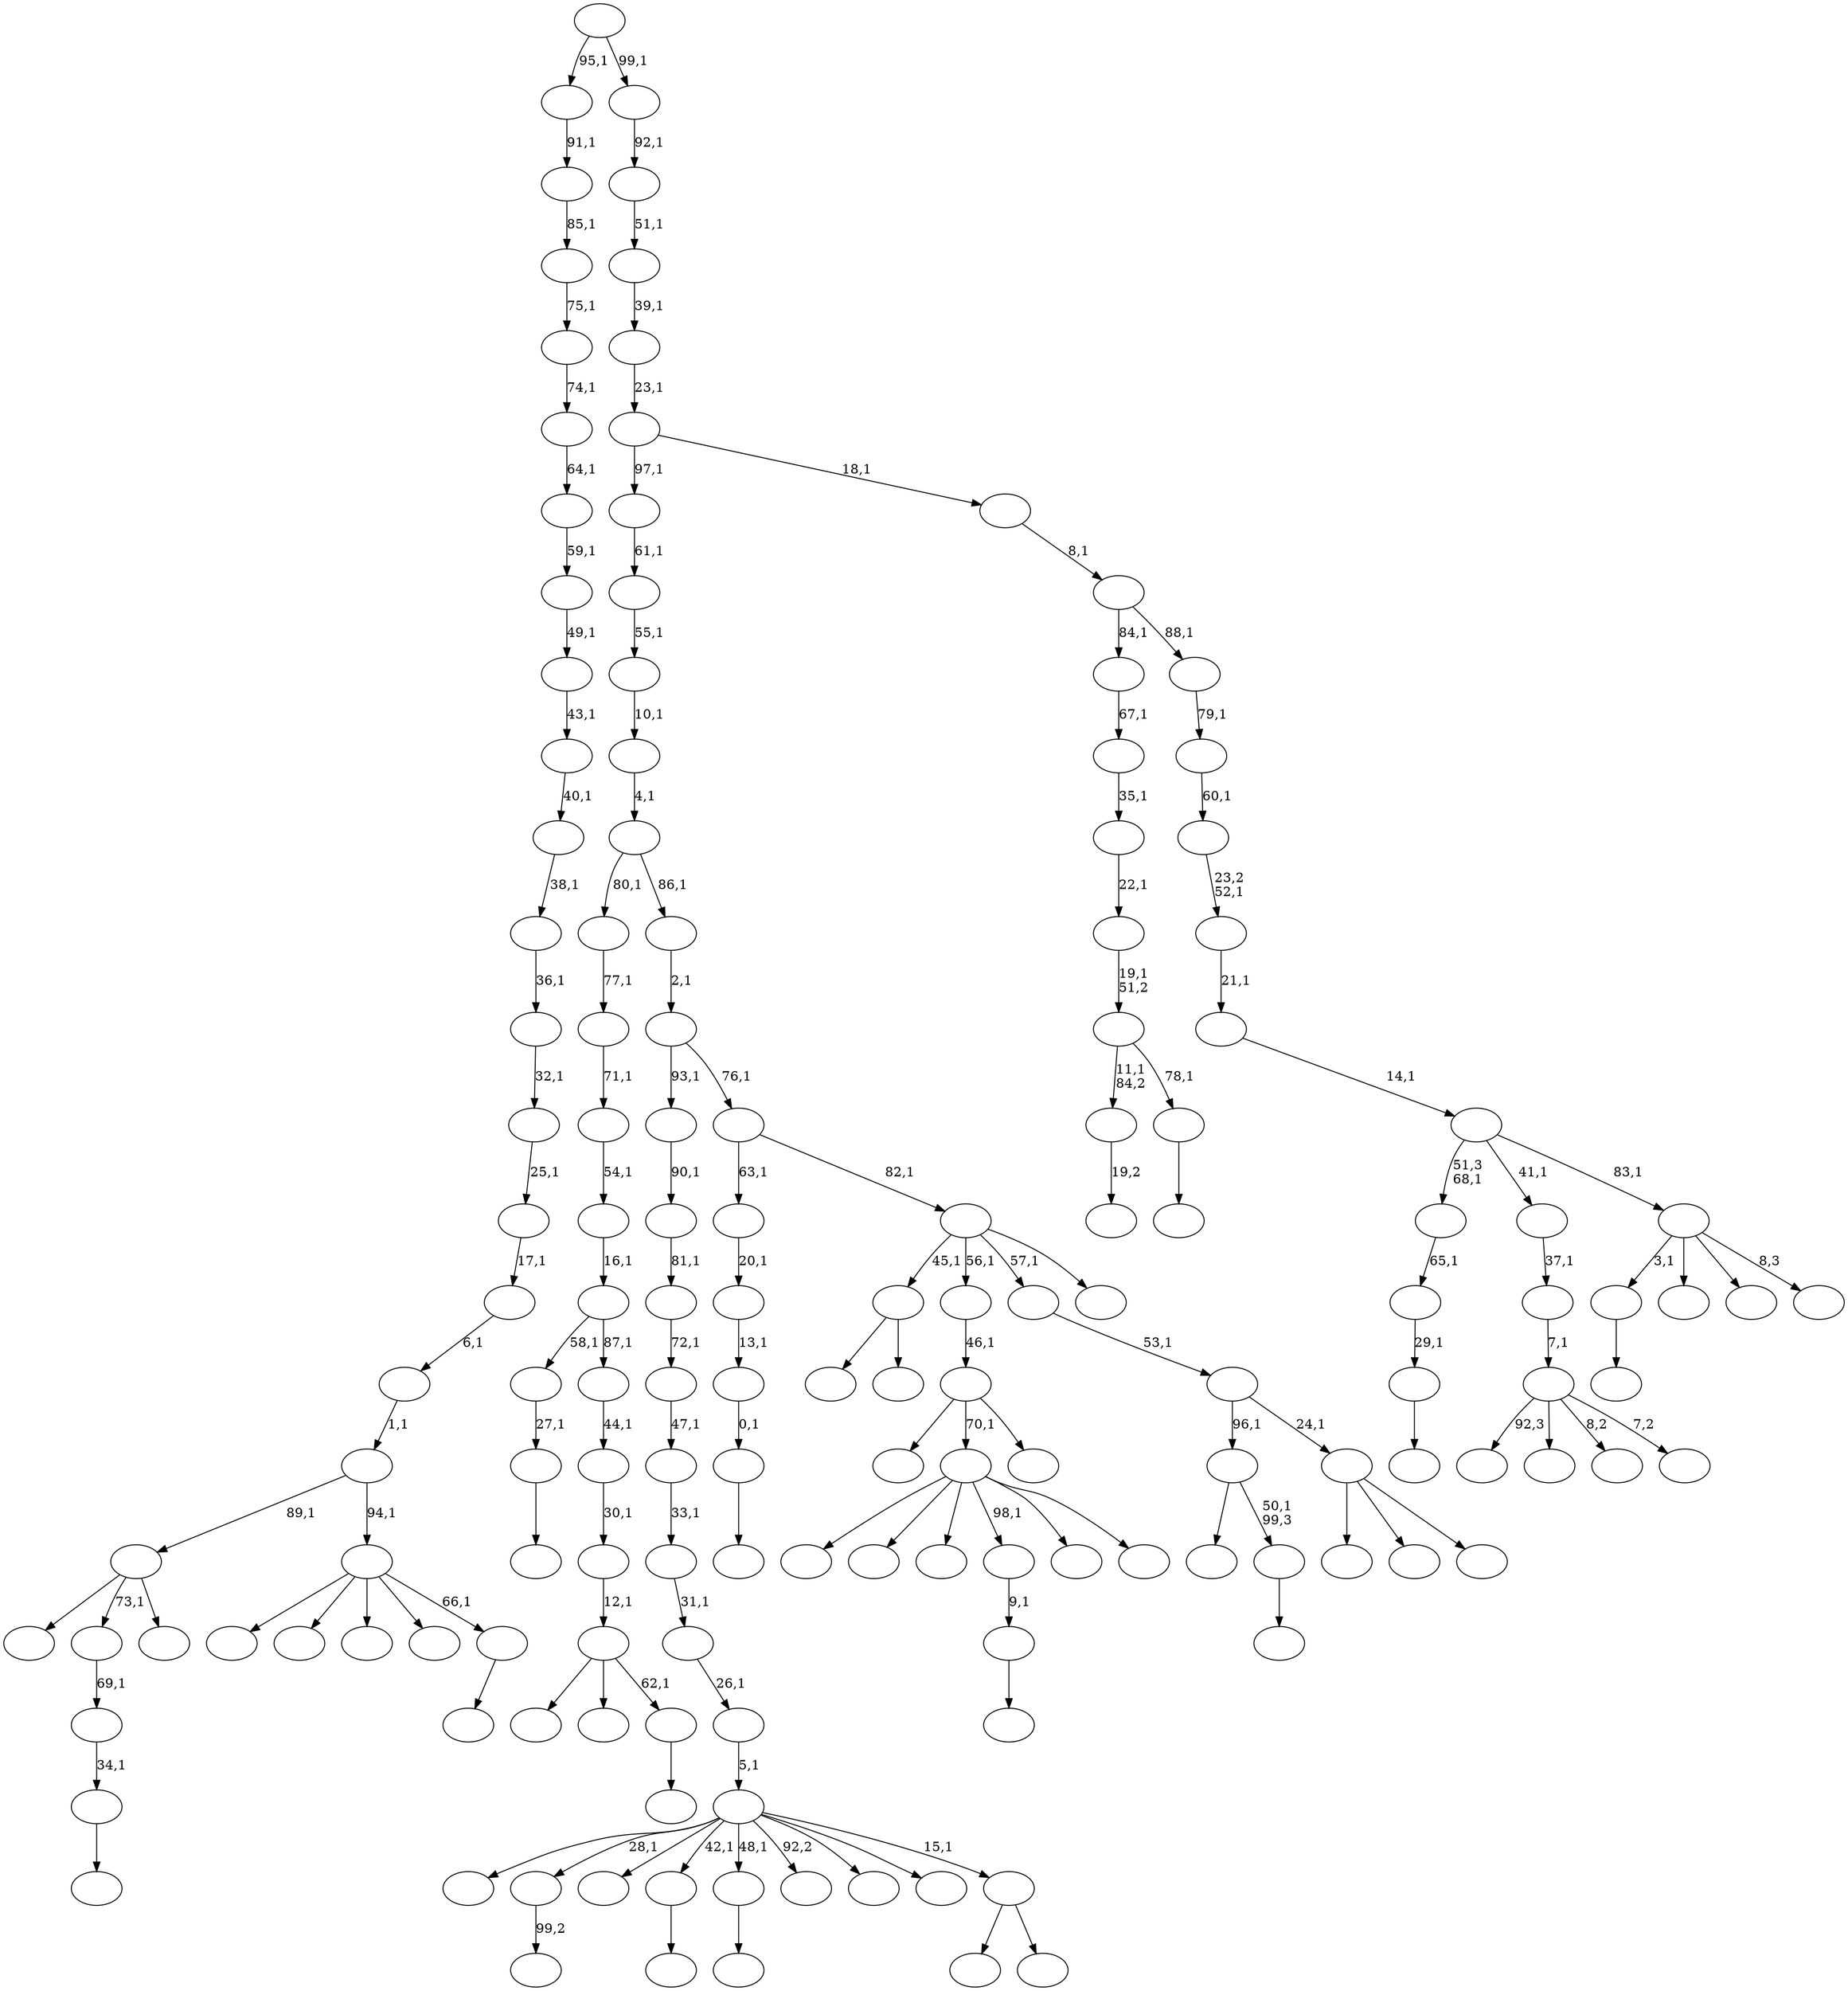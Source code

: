 digraph T {
	150 [label=""]
	149 [label=""]
	148 [label=""]
	147 [label=""]
	146 [label=""]
	145 [label=""]
	144 [label=""]
	143 [label=""]
	142 [label=""]
	141 [label=""]
	140 [label=""]
	139 [label=""]
	138 [label=""]
	137 [label=""]
	136 [label=""]
	135 [label=""]
	134 [label=""]
	133 [label=""]
	132 [label=""]
	131 [label=""]
	130 [label=""]
	129 [label=""]
	128 [label=""]
	127 [label=""]
	126 [label=""]
	125 [label=""]
	124 [label=""]
	123 [label=""]
	122 [label=""]
	121 [label=""]
	120 [label=""]
	119 [label=""]
	118 [label=""]
	117 [label=""]
	116 [label=""]
	115 [label=""]
	114 [label=""]
	113 [label=""]
	112 [label=""]
	111 [label=""]
	110 [label=""]
	109 [label=""]
	108 [label=""]
	107 [label=""]
	106 [label=""]
	105 [label=""]
	104 [label=""]
	103 [label=""]
	102 [label=""]
	101 [label=""]
	100 [label=""]
	99 [label=""]
	98 [label=""]
	97 [label=""]
	96 [label=""]
	95 [label=""]
	94 [label=""]
	93 [label=""]
	92 [label=""]
	91 [label=""]
	90 [label=""]
	89 [label=""]
	88 [label=""]
	87 [label=""]
	86 [label=""]
	85 [label=""]
	84 [label=""]
	83 [label=""]
	82 [label=""]
	81 [label=""]
	80 [label=""]
	79 [label=""]
	78 [label=""]
	77 [label=""]
	76 [label=""]
	75 [label=""]
	74 [label=""]
	73 [label=""]
	72 [label=""]
	71 [label=""]
	70 [label=""]
	69 [label=""]
	68 [label=""]
	67 [label=""]
	66 [label=""]
	65 [label=""]
	64 [label=""]
	63 [label=""]
	62 [label=""]
	61 [label=""]
	60 [label=""]
	59 [label=""]
	58 [label=""]
	57 [label=""]
	56 [label=""]
	55 [label=""]
	54 [label=""]
	53 [label=""]
	52 [label=""]
	51 [label=""]
	50 [label=""]
	49 [label=""]
	48 [label=""]
	47 [label=""]
	46 [label=""]
	45 [label=""]
	44 [label=""]
	43 [label=""]
	42 [label=""]
	41 [label=""]
	40 [label=""]
	39 [label=""]
	38 [label=""]
	37 [label=""]
	36 [label=""]
	35 [label=""]
	34 [label=""]
	33 [label=""]
	32 [label=""]
	31 [label=""]
	30 [label=""]
	29 [label=""]
	28 [label=""]
	27 [label=""]
	26 [label=""]
	25 [label=""]
	24 [label=""]
	23 [label=""]
	22 [label=""]
	21 [label=""]
	20 [label=""]
	19 [label=""]
	18 [label=""]
	17 [label=""]
	16 [label=""]
	15 [label=""]
	14 [label=""]
	13 [label=""]
	12 [label=""]
	11 [label=""]
	10 [label=""]
	9 [label=""]
	8 [label=""]
	7 [label=""]
	6 [label=""]
	5 [label=""]
	4 [label=""]
	3 [label=""]
	2 [label=""]
	1 [label=""]
	0 [label=""]
	144 -> 145 [label=""]
	143 -> 144 [label="27,1"]
	140 -> 141 [label="99,2"]
	136 -> 142 [label=""]
	136 -> 137 [label=""]
	132 -> 133 [label=""]
	131 -> 132 [label="34,1"]
	130 -> 131 [label="69,1"]
	125 -> 126 [label=""]
	122 -> 123 [label=""]
	121 -> 122 [label="29,1"]
	120 -> 121 [label="65,1"]
	117 -> 118 [label=""]
	116 -> 146 [label=""]
	116 -> 138 [label=""]
	116 -> 117 [label="62,1"]
	115 -> 116 [label="12,1"]
	114 -> 115 [label="30,1"]
	113 -> 114 [label="44,1"]
	112 -> 143 [label="58,1"]
	112 -> 113 [label="87,1"]
	111 -> 112 [label="16,1"]
	110 -> 111 [label="54,1"]
	109 -> 110 [label="71,1"]
	108 -> 109 [label="77,1"]
	104 -> 105 [label=""]
	103 -> 104 [label="0,1"]
	102 -> 103 [label="13,1"]
	101 -> 102 [label="20,1"]
	98 -> 99 [label="19,2"]
	95 -> 148 [label=""]
	95 -> 130 [label="73,1"]
	95 -> 96 [label=""]
	93 -> 94 [label=""]
	92 -> 93 [label="9,1"]
	90 -> 91 [label=""]
	89 -> 127 [label=""]
	89 -> 90 [label="50,1\n99,3"]
	85 -> 86 [label=""]
	83 -> 84 [label=""]
	81 -> 150 [label="92,3"]
	81 -> 147 [label=""]
	81 -> 134 [label="8,2"]
	81 -> 82 [label="7,2"]
	80 -> 81 [label="7,1"]
	79 -> 80 [label="37,1"]
	76 -> 139 [label=""]
	76 -> 129 [label=""]
	76 -> 124 [label=""]
	76 -> 92 [label="98,1"]
	76 -> 78 [label=""]
	76 -> 77 [label=""]
	73 -> 106 [label=""]
	73 -> 76 [label="70,1"]
	73 -> 74 [label=""]
	72 -> 73 [label="46,1"]
	69 -> 70 [label=""]
	68 -> 98 [label="11,1\n84,2"]
	68 -> 69 [label="78,1"]
	67 -> 68 [label="19,1\n51,2"]
	66 -> 67 [label="22,1"]
	65 -> 66 [label="35,1"]
	64 -> 65 [label="67,1"]
	61 -> 128 [label=""]
	61 -> 87 [label=""]
	61 -> 62 [label=""]
	60 -> 89 [label="96,1"]
	60 -> 61 [label="24,1"]
	59 -> 60 [label="53,1"]
	55 -> 100 [label=""]
	55 -> 56 [label=""]
	54 -> 149 [label=""]
	54 -> 140 [label="28,1"]
	54 -> 88 [label=""]
	54 -> 85 [label="42,1"]
	54 -> 83 [label="48,1"]
	54 -> 75 [label="92,2"]
	54 -> 58 [label=""]
	54 -> 57 [label=""]
	54 -> 55 [label="15,1"]
	53 -> 54 [label="5,1"]
	52 -> 53 [label="26,1"]
	51 -> 52 [label="31,1"]
	50 -> 51 [label="33,1"]
	49 -> 50 [label="47,1"]
	48 -> 49 [label="72,1"]
	47 -> 48 [label="81,1"]
	46 -> 47 [label="90,1"]
	44 -> 136 [label="45,1"]
	44 -> 72 [label="56,1"]
	44 -> 59 [label="57,1"]
	44 -> 45 [label=""]
	43 -> 101 [label="63,1"]
	43 -> 44 [label="82,1"]
	42 -> 46 [label="93,1"]
	42 -> 43 [label="76,1"]
	41 -> 42 [label="2,1"]
	40 -> 108 [label="80,1"]
	40 -> 41 [label="86,1"]
	39 -> 40 [label="4,1"]
	38 -> 39 [label="10,1"]
	37 -> 38 [label="55,1"]
	36 -> 37 [label="61,1"]
	34 -> 35 [label=""]
	33 -> 135 [label=""]
	33 -> 119 [label=""]
	33 -> 107 [label=""]
	33 -> 71 [label=""]
	33 -> 34 [label="66,1"]
	32 -> 95 [label="89,1"]
	32 -> 33 [label="94,1"]
	31 -> 32 [label="1,1"]
	30 -> 31 [label="6,1"]
	29 -> 30 [label="17,1"]
	28 -> 29 [label="25,1"]
	27 -> 28 [label="32,1"]
	26 -> 27 [label="36,1"]
	25 -> 26 [label="38,1"]
	24 -> 25 [label="40,1"]
	23 -> 24 [label="43,1"]
	22 -> 23 [label="49,1"]
	21 -> 22 [label="59,1"]
	20 -> 21 [label="64,1"]
	19 -> 20 [label="74,1"]
	18 -> 19 [label="75,1"]
	17 -> 18 [label="85,1"]
	16 -> 17 [label="91,1"]
	14 -> 125 [label="3,1"]
	14 -> 97 [label=""]
	14 -> 63 [label=""]
	14 -> 15 [label="8,3"]
	13 -> 120 [label="51,3\n68,1"]
	13 -> 79 [label="41,1"]
	13 -> 14 [label="83,1"]
	12 -> 13 [label="14,1"]
	11 -> 12 [label="21,1"]
	10 -> 11 [label="23,2\n52,1"]
	9 -> 10 [label="60,1"]
	8 -> 9 [label="79,1"]
	7 -> 64 [label="84,1"]
	7 -> 8 [label="88,1"]
	6 -> 7 [label="8,1"]
	5 -> 36 [label="97,1"]
	5 -> 6 [label="18,1"]
	4 -> 5 [label="23,1"]
	3 -> 4 [label="39,1"]
	2 -> 3 [label="51,1"]
	1 -> 2 [label="92,1"]
	0 -> 16 [label="95,1"]
	0 -> 1 [label="99,1"]
}
